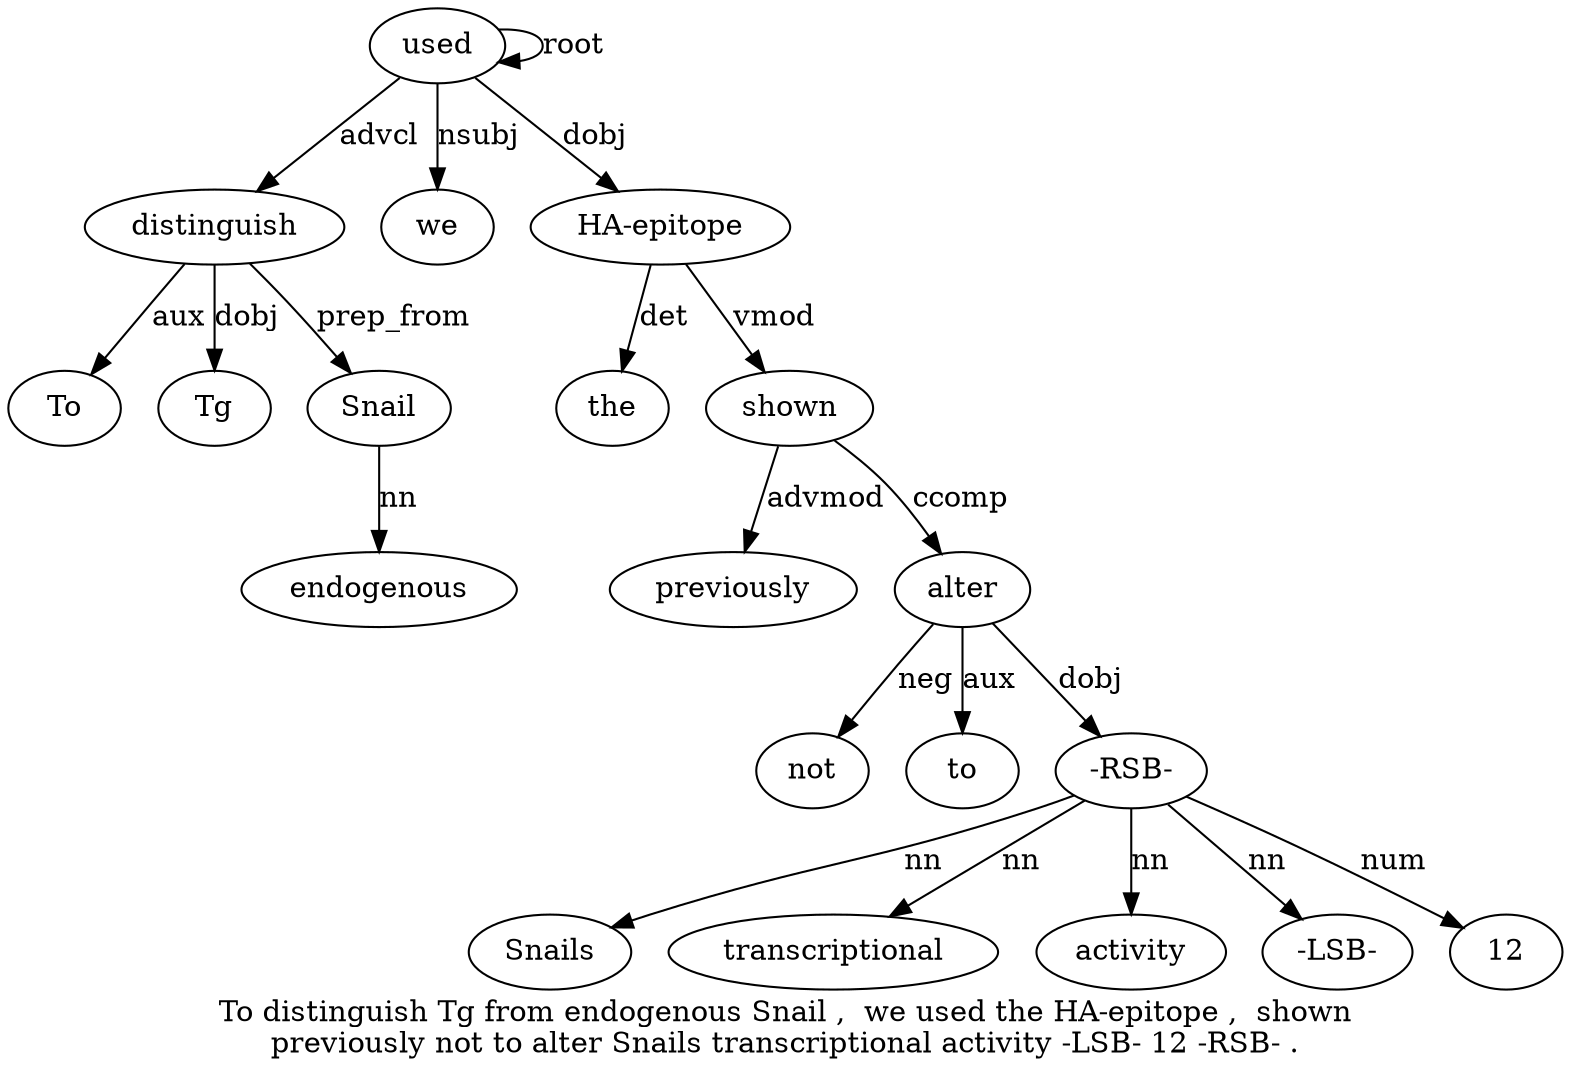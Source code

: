 digraph "To distinguish Tg from endogenous Snail ,  we used the HA-epitope ,  shown previously not to alter Snails transcriptional activity -LSB- 12 -RSB- ." {
label="To distinguish Tg from endogenous Snail ,  we used the HA-epitope ,  shown
previously not to alter Snails transcriptional activity -LSB- 12 -RSB- .";
distinguish2 [style=filled, fillcolor=white, label=distinguish];
To1 [style=filled, fillcolor=white, label=To];
distinguish2 -> To1  [label=aux];
used9 [style=filled, fillcolor=white, label=used];
used9 -> distinguish2  [label=advcl];
Tg3 [style=filled, fillcolor=white, label=Tg];
distinguish2 -> Tg3  [label=dobj];
Snail6 [style=filled, fillcolor=white, label=Snail];
endogenous5 [style=filled, fillcolor=white, label=endogenous];
Snail6 -> endogenous5  [label=nn];
distinguish2 -> Snail6  [label=prep_from];
we8 [style=filled, fillcolor=white, label=we];
used9 -> we8  [label=nsubj];
used9 -> used9  [label=root];
"HA-epitope11" [style=filled, fillcolor=white, label="HA-epitope"];
the10 [style=filled, fillcolor=white, label=the];
"HA-epitope11" -> the10  [label=det];
used9 -> "HA-epitope11"  [label=dobj];
shown13 [style=filled, fillcolor=white, label=shown];
"HA-epitope11" -> shown13  [label=vmod];
previously14 [style=filled, fillcolor=white, label=previously];
shown13 -> previously14  [label=advmod];
alter17 [style=filled, fillcolor=white, label=alter];
not15 [style=filled, fillcolor=white, label=not];
alter17 -> not15  [label=neg];
to16 [style=filled, fillcolor=white, label=to];
alter17 -> to16  [label=aux];
shown13 -> alter17  [label=ccomp];
"-RSB-23" [style=filled, fillcolor=white, label="-RSB-"];
Snails18 [style=filled, fillcolor=white, label=Snails];
"-RSB-23" -> Snails18  [label=nn];
transcriptional19 [style=filled, fillcolor=white, label=transcriptional];
"-RSB-23" -> transcriptional19  [label=nn];
activity20 [style=filled, fillcolor=white, label=activity];
"-RSB-23" -> activity20  [label=nn];
"-LSB-21" [style=filled, fillcolor=white, label="-LSB-"];
"-RSB-23" -> "-LSB-21"  [label=nn];
12 [style=filled, fillcolor=white, label=12];
"-RSB-23" -> 12  [label=num];
alter17 -> "-RSB-23"  [label=dobj];
}
